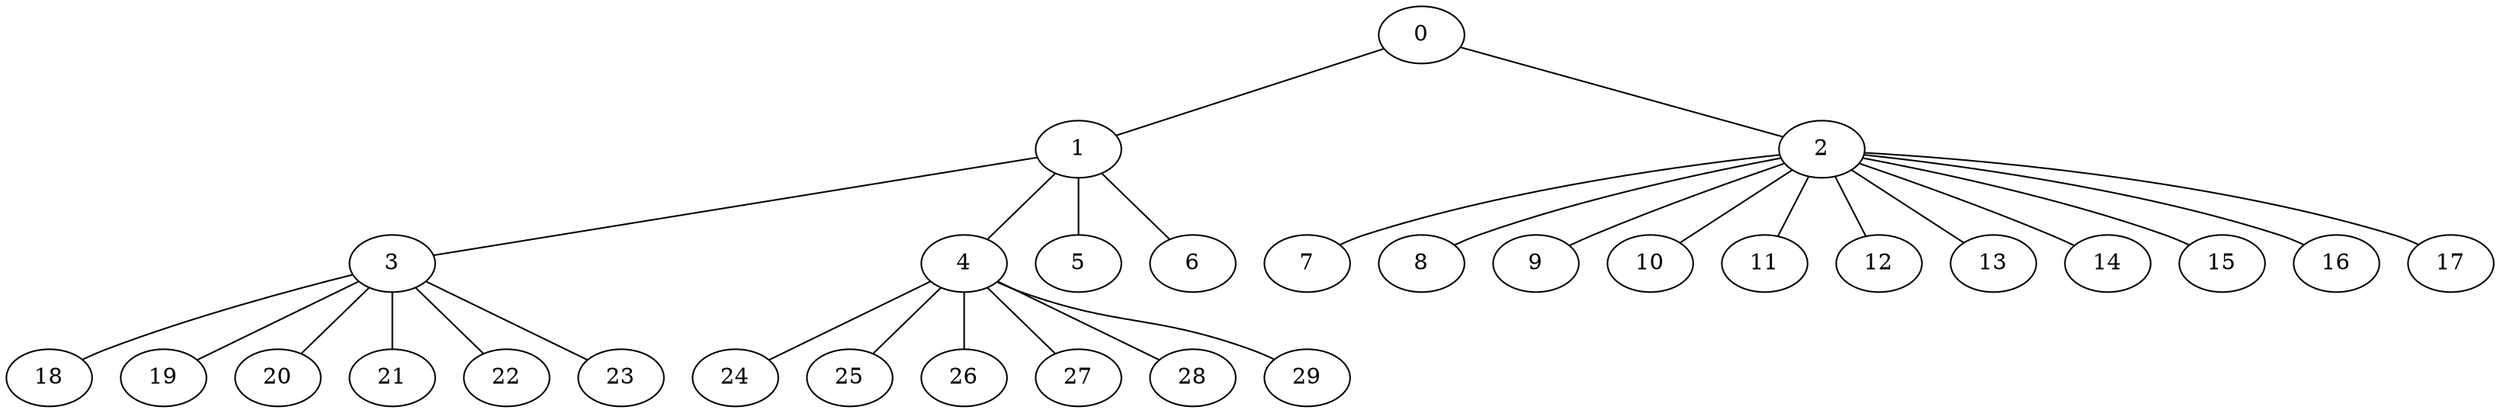 
graph graphname {
    0 -- 1
0 -- 2
1 -- 3
1 -- 4
1 -- 5
1 -- 6
2 -- 7
2 -- 8
2 -- 9
2 -- 10
2 -- 11
2 -- 12
2 -- 13
2 -- 14
2 -- 15
2 -- 16
2 -- 17
3 -- 18
3 -- 19
3 -- 20
3 -- 21
3 -- 22
3 -- 23
4 -- 24
4 -- 25
4 -- 26
4 -- 27
4 -- 28
4 -- 29

}

